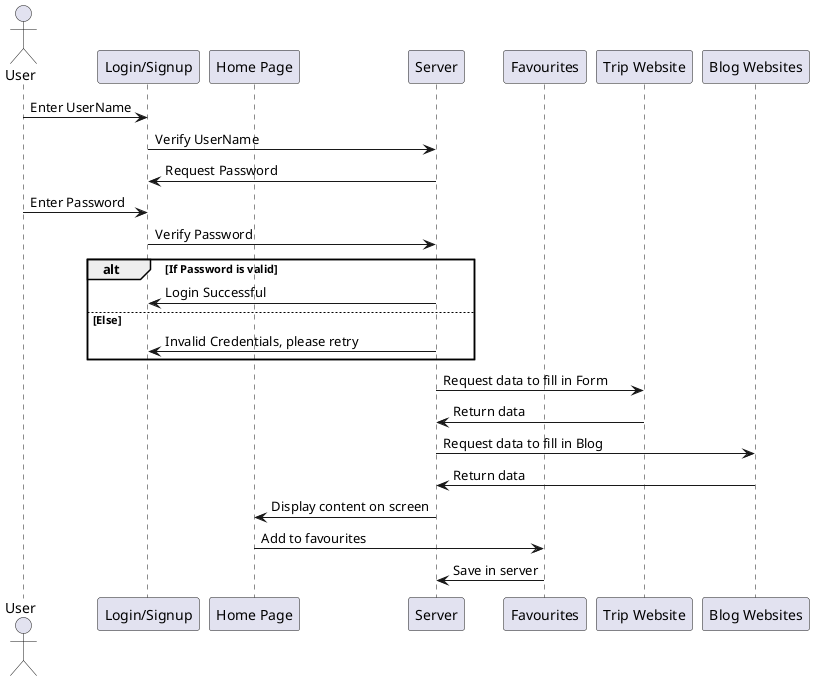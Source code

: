 @startuml
actor User as user
participant "Login/Signup" as auth
participant "Home Page" as home
participant "Server" as server
participant "Favourites" as fav
participant "Trip Website" as trp
participant "Blog Websites" as blog

user -> auth : Enter UserName
auth -> server : Verify UserName
server -> auth : Request Password
user -> auth : Enter Password
auth -> server : Verify Password

alt If Password is valid
    server -> auth : Login Successful
else Else
    server -> auth : Invalid Credentials, please retry
end

server -> trp : Request data to fill in Form
trp -> server : Return data
server -> blog : Request data to fill in Blog
blog -> server : Return data
server -> home : Display content on screen
home -> fav : Add to favourites
fav -> server : Save in server


@enduml